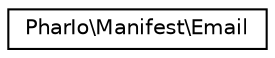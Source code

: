 digraph "Graphical Class Hierarchy"
{
  edge [fontname="Helvetica",fontsize="10",labelfontname="Helvetica",labelfontsize="10"];
  node [fontname="Helvetica",fontsize="10",shape=record];
  rankdir="LR";
  Node0 [label="PharIo\\Manifest\\Email",height=0.2,width=0.4,color="black", fillcolor="white", style="filled",URL="$classPharIo_1_1Manifest_1_1Email.html"];
}
